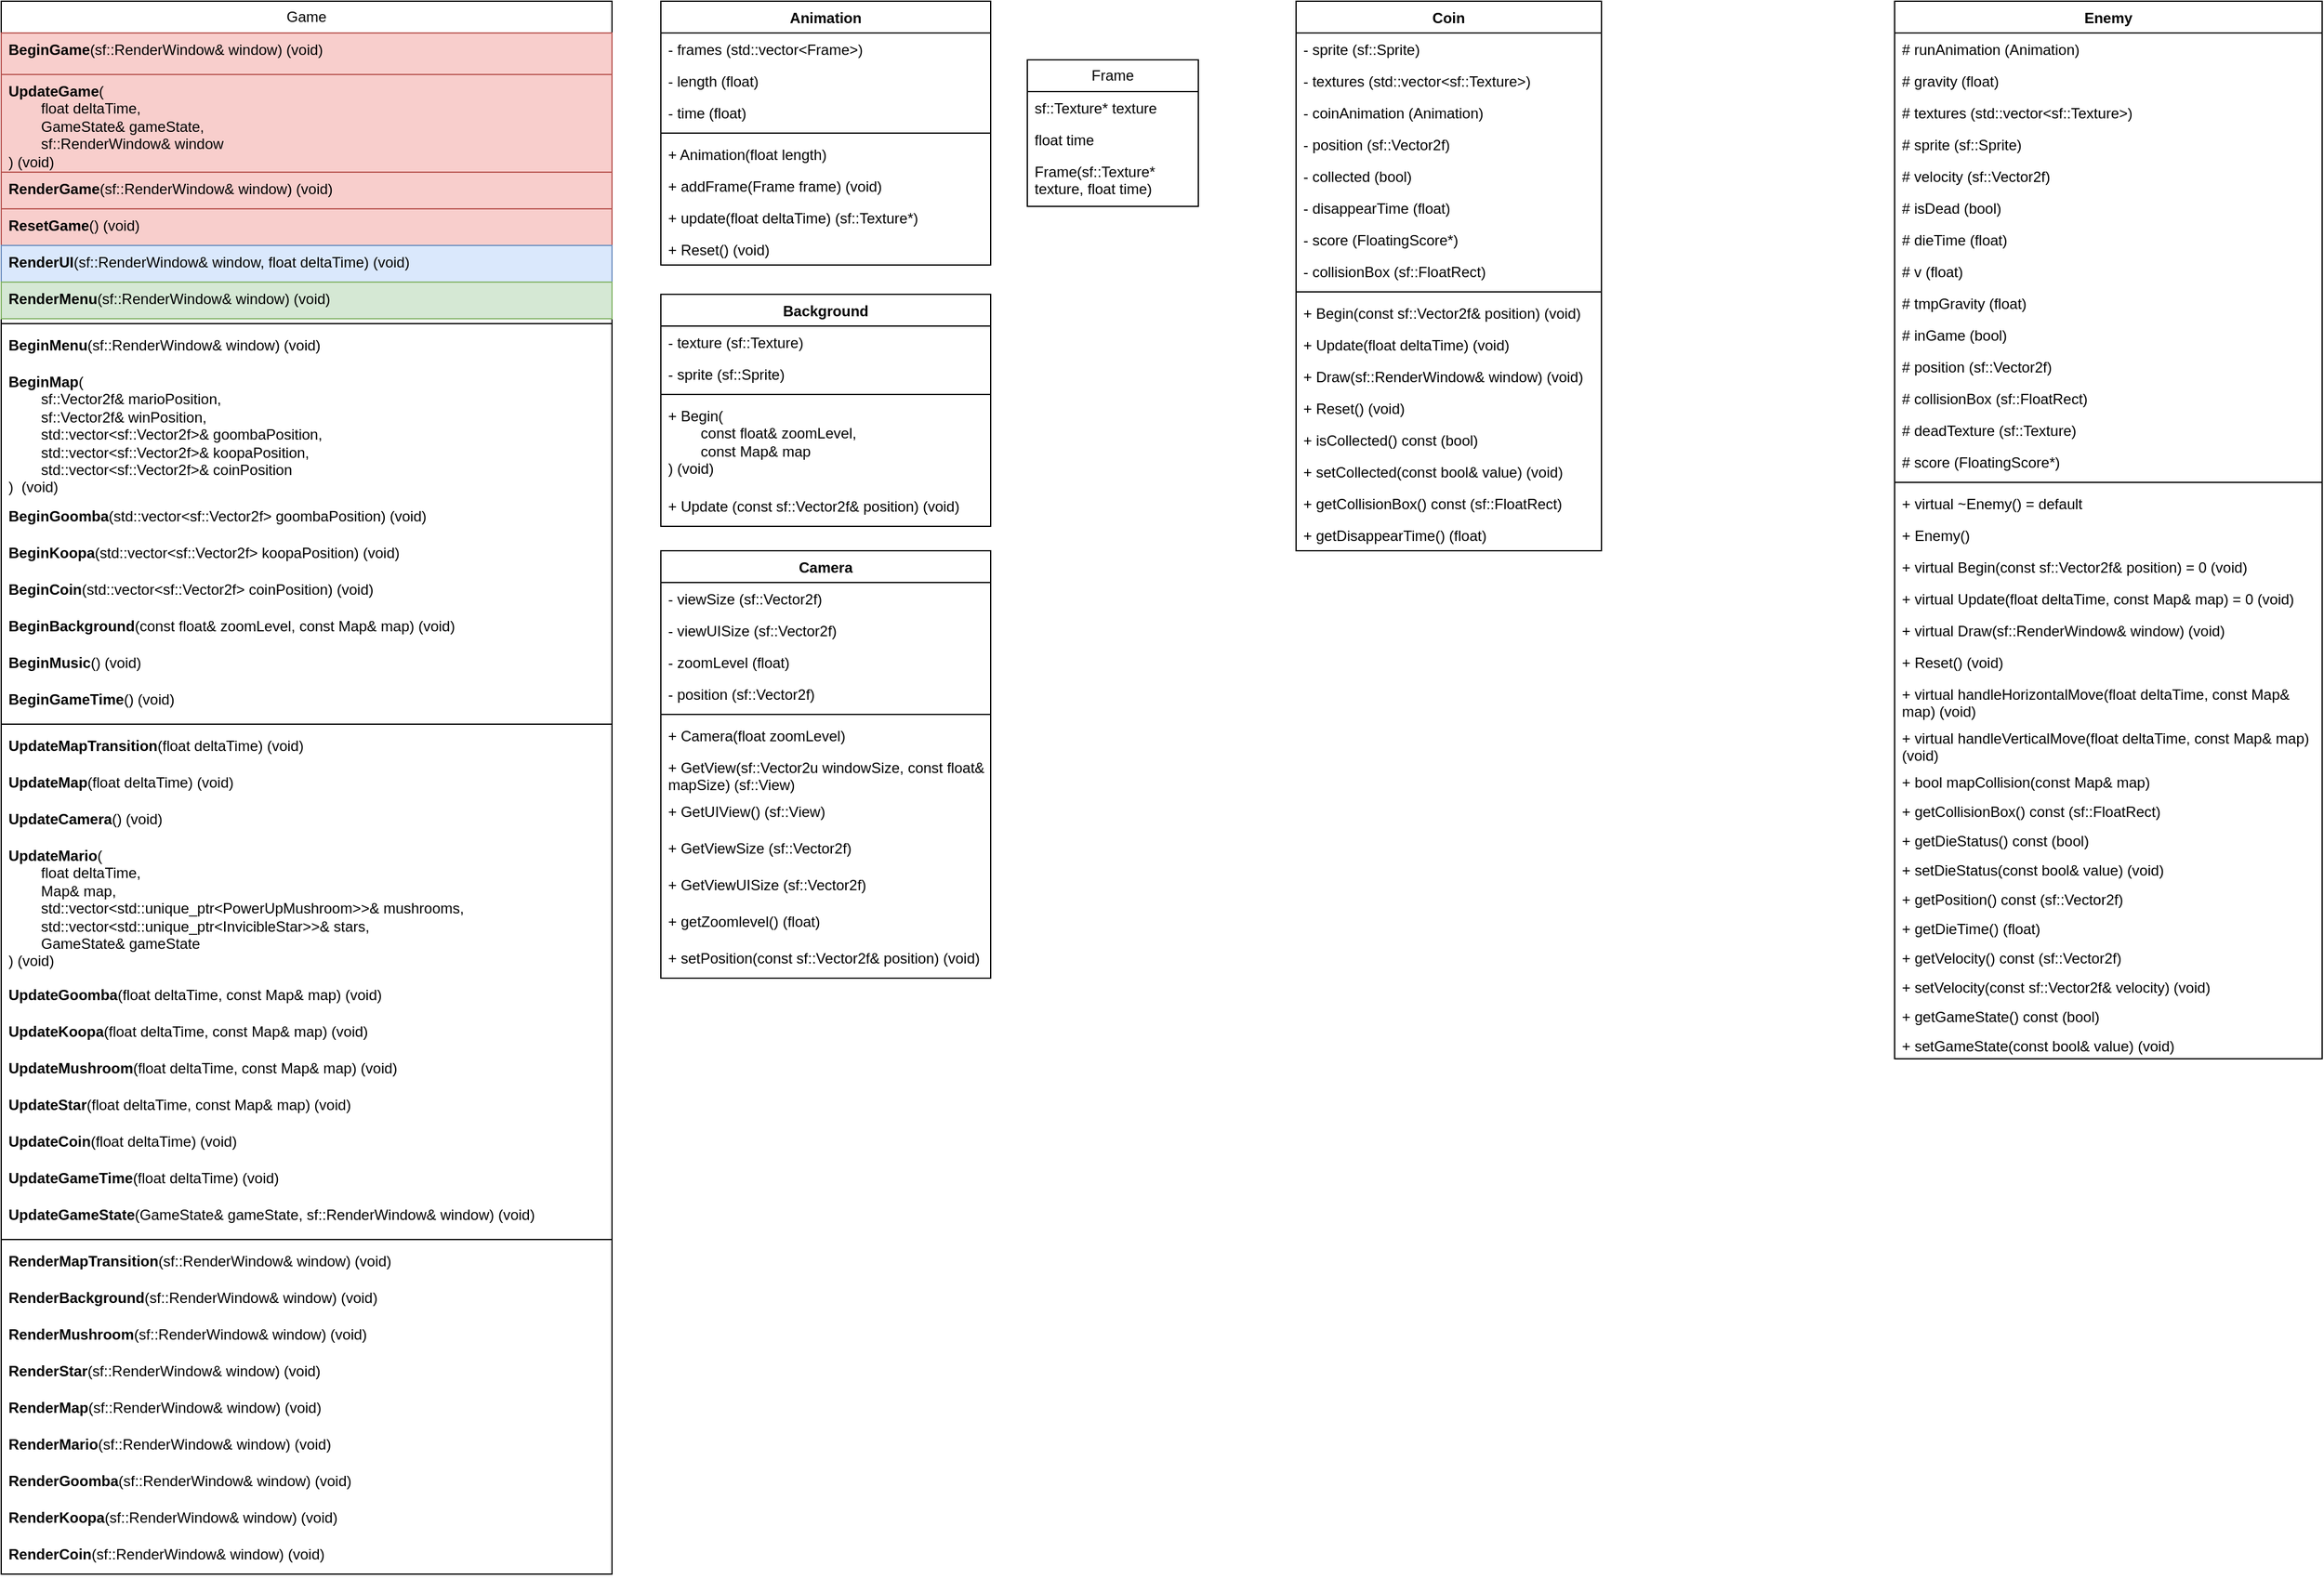 <mxfile version="24.9.0">
  <diagram name="Page-1" id="PQPXkUBVj6jZy4rvquV9">
    <mxGraphModel dx="1615" dy="803" grid="1" gridSize="10" guides="1" tooltips="1" connect="1" arrows="1" fold="1" page="1" pageScale="1" pageWidth="827" pageHeight="1169" math="0" shadow="0">
      <root>
        <mxCell id="0" />
        <mxCell id="1" parent="0" />
        <mxCell id="ywneILTHRXz3O28Ys9i8-1" value="Game" style="swimlane;fontStyle=0;childLayout=stackLayout;horizontal=1;startSize=26;fillColor=none;horizontalStack=0;resizeParent=1;resizeParentMax=0;resizeLast=0;collapsible=1;marginBottom=0;whiteSpace=wrap;html=1;" vertex="1" parent="1">
          <mxGeometry x="170" y="60" width="500" height="1288" as="geometry" />
        </mxCell>
        <mxCell id="ywneILTHRXz3O28Ys9i8-2" value="&lt;b&gt;BeginGame&lt;/b&gt;(sf::RenderWindow&amp;amp; window) (void)" style="text;strokeColor=#b85450;fillColor=#f8cecc;align=left;verticalAlign=top;spacingLeft=4;spacingRight=4;overflow=hidden;rotatable=0;points=[[0,0.5],[1,0.5]];portConstraint=eastwest;whiteSpace=wrap;html=1;" vertex="1" parent="ywneILTHRXz3O28Ys9i8-1">
          <mxGeometry y="26" width="500" height="34" as="geometry" />
        </mxCell>
        <mxCell id="ywneILTHRXz3O28Ys9i8-3" value="&lt;b&gt;UpdateGame&lt;/b&gt;(&lt;div&gt;&lt;span style=&quot;white-space: pre;&quot;&gt;&#x9;&lt;/span&gt;float deltaTime,&amp;nbsp;&lt;/div&gt;&lt;div&gt;&lt;span style=&quot;white-space: pre;&quot;&gt;&#x9;&lt;/span&gt;GameState&amp;amp; gameState,&amp;nbsp;&lt;/div&gt;&lt;div&gt;&lt;span style=&quot;white-space: pre;&quot;&gt;&#x9;&lt;/span&gt;sf::RenderWindow&amp;amp; window&lt;/div&gt;&lt;div&gt;) (void)&lt;/div&gt;" style="text;strokeColor=#b85450;fillColor=#f8cecc;align=left;verticalAlign=top;spacingLeft=4;spacingRight=4;overflow=hidden;rotatable=0;points=[[0,0.5],[1,0.5]];portConstraint=eastwest;whiteSpace=wrap;html=1;" vertex="1" parent="ywneILTHRXz3O28Ys9i8-1">
          <mxGeometry y="60" width="500" height="80" as="geometry" />
        </mxCell>
        <mxCell id="ywneILTHRXz3O28Ys9i8-4" value="&lt;b&gt;RenderGame&lt;/b&gt;(sf::RenderWindow&amp;amp; window) (void)" style="text;strokeColor=#b85450;fillColor=#f8cecc;align=left;verticalAlign=top;spacingLeft=4;spacingRight=4;overflow=hidden;rotatable=0;points=[[0,0.5],[1,0.5]];portConstraint=eastwest;whiteSpace=wrap;html=1;" vertex="1" parent="ywneILTHRXz3O28Ys9i8-1">
          <mxGeometry y="140" width="500" height="30" as="geometry" />
        </mxCell>
        <mxCell id="ywneILTHRXz3O28Ys9i8-7" value="&lt;b&gt;ResetGame&lt;/b&gt;() (void)" style="text;strokeColor=#b85450;fillColor=#f8cecc;align=left;verticalAlign=top;spacingLeft=4;spacingRight=4;overflow=hidden;rotatable=0;points=[[0,0.5],[1,0.5]];portConstraint=eastwest;whiteSpace=wrap;html=1;" vertex="1" parent="ywneILTHRXz3O28Ys9i8-1">
          <mxGeometry y="170" width="500" height="30" as="geometry" />
        </mxCell>
        <mxCell id="ywneILTHRXz3O28Ys9i8-5" value="&lt;b&gt;RenderUI&lt;/b&gt;(sf::RenderWindow&amp;amp; window, float deltaTime) (void)" style="text;strokeColor=#6c8ebf;fillColor=#dae8fc;align=left;verticalAlign=top;spacingLeft=4;spacingRight=4;overflow=hidden;rotatable=0;points=[[0,0.5],[1,0.5]];portConstraint=eastwest;whiteSpace=wrap;html=1;" vertex="1" parent="ywneILTHRXz3O28Ys9i8-1">
          <mxGeometry y="200" width="500" height="30" as="geometry" />
        </mxCell>
        <mxCell id="ywneILTHRXz3O28Ys9i8-6" value="&lt;b&gt;RenderMenu&lt;/b&gt;(sf::RenderWindow&amp;amp; window) (void)" style="text;strokeColor=#82b366;fillColor=#d5e8d4;align=left;verticalAlign=top;spacingLeft=4;spacingRight=4;overflow=hidden;rotatable=0;points=[[0,0.5],[1,0.5]];portConstraint=eastwest;whiteSpace=wrap;html=1;" vertex="1" parent="ywneILTHRXz3O28Ys9i8-1">
          <mxGeometry y="230" width="500" height="30" as="geometry" />
        </mxCell>
        <mxCell id="ywneILTHRXz3O28Ys9i8-18" value="" style="line;strokeWidth=1;fillColor=none;align=left;verticalAlign=middle;spacingTop=-1;spacingLeft=3;spacingRight=3;rotatable=0;labelPosition=right;points=[];portConstraint=eastwest;strokeColor=inherit;" vertex="1" parent="ywneILTHRXz3O28Ys9i8-1">
          <mxGeometry y="260" width="500" height="8" as="geometry" />
        </mxCell>
        <mxCell id="ywneILTHRXz3O28Ys9i8-10" value="&lt;b&gt;BeginMenu&lt;/b&gt;(sf::RenderWindow&amp;amp; window) (void)" style="text;strokeColor=none;fillColor=none;align=left;verticalAlign=top;spacingLeft=4;spacingRight=4;overflow=hidden;rotatable=0;points=[[0,0.5],[1,0.5]];portConstraint=eastwest;whiteSpace=wrap;html=1;" vertex="1" parent="ywneILTHRXz3O28Ys9i8-1">
          <mxGeometry y="268" width="500" height="30" as="geometry" />
        </mxCell>
        <mxCell id="ywneILTHRXz3O28Ys9i8-11" value="&lt;b&gt;BeginMap&lt;/b&gt;(&lt;div&gt;&lt;span style=&quot;white-space: pre;&quot;&gt;&#x9;&lt;/span&gt;sf::Vector2f&amp;amp; marioPosition,&lt;/div&gt;&lt;div&gt;&lt;span style=&quot;white-space: pre;&quot;&gt;&#x9;&lt;/span&gt;sf::Vector2f&amp;amp; winPosition,&lt;/div&gt;&lt;div&gt;&lt;span style=&quot;white-space: pre;&quot;&gt;&#x9;&lt;/span&gt;std::vector&amp;lt;sf::Vector2f&amp;gt;&amp;amp; goombaPosition,&lt;/div&gt;&lt;div&gt;&lt;span style=&quot;white-space: pre;&quot;&gt;&#x9;&lt;/span&gt;std::vector&amp;lt;sf::Vector2f&amp;gt;&amp;amp; koopaPosition,&amp;nbsp;&lt;/div&gt;&lt;div&gt;&lt;span style=&quot;white-space: pre;&quot;&gt;&#x9;&lt;/span&gt;std::vector&amp;lt;sf::Vector2f&amp;gt;&amp;amp; coinPosition&lt;br&gt;&lt;div&gt;)&amp;nbsp; (void)&lt;/div&gt;&lt;/div&gt;" style="text;strokeColor=none;fillColor=none;align=left;verticalAlign=top;spacingLeft=4;spacingRight=4;overflow=hidden;rotatable=0;points=[[0,0.5],[1,0.5]];portConstraint=eastwest;whiteSpace=wrap;html=1;" vertex="1" parent="ywneILTHRXz3O28Ys9i8-1">
          <mxGeometry y="298" width="500" height="110" as="geometry" />
        </mxCell>
        <mxCell id="ywneILTHRXz3O28Ys9i8-12" value="&lt;b&gt;BeginGoomba&lt;/b&gt;(std::vector&amp;lt;sf::Vector2f&amp;gt; goombaPosition) (void)" style="text;strokeColor=none;fillColor=none;align=left;verticalAlign=top;spacingLeft=4;spacingRight=4;overflow=hidden;rotatable=0;points=[[0,0.5],[1,0.5]];portConstraint=eastwest;whiteSpace=wrap;html=1;" vertex="1" parent="ywneILTHRXz3O28Ys9i8-1">
          <mxGeometry y="408" width="500" height="30" as="geometry" />
        </mxCell>
        <mxCell id="ywneILTHRXz3O28Ys9i8-13" value="&lt;b&gt;BeginKoopa&lt;/b&gt;(std::vector&amp;lt;sf::Vector2f&amp;gt; koopaPosition) (void)" style="text;strokeColor=none;fillColor=none;align=left;verticalAlign=top;spacingLeft=4;spacingRight=4;overflow=hidden;rotatable=0;points=[[0,0.5],[1,0.5]];portConstraint=eastwest;whiteSpace=wrap;html=1;" vertex="1" parent="ywneILTHRXz3O28Ys9i8-1">
          <mxGeometry y="438" width="500" height="30" as="geometry" />
        </mxCell>
        <mxCell id="ywneILTHRXz3O28Ys9i8-14" value="&lt;b&gt;BeginCoin&lt;/b&gt;(std::vector&amp;lt;sf::Vector2f&amp;gt; coinPosition) (void)" style="text;strokeColor=none;fillColor=none;align=left;verticalAlign=top;spacingLeft=4;spacingRight=4;overflow=hidden;rotatable=0;points=[[0,0.5],[1,0.5]];portConstraint=eastwest;whiteSpace=wrap;html=1;" vertex="1" parent="ywneILTHRXz3O28Ys9i8-1">
          <mxGeometry y="468" width="500" height="30" as="geometry" />
        </mxCell>
        <mxCell id="ywneILTHRXz3O28Ys9i8-15" value="&lt;b&gt;BeginBackground&lt;/b&gt;(const float&amp;amp; zoomLevel, const Map&amp;amp; map) (void)" style="text;strokeColor=none;fillColor=none;align=left;verticalAlign=top;spacingLeft=4;spacingRight=4;overflow=hidden;rotatable=0;points=[[0,0.5],[1,0.5]];portConstraint=eastwest;whiteSpace=wrap;html=1;" vertex="1" parent="ywneILTHRXz3O28Ys9i8-1">
          <mxGeometry y="498" width="500" height="30" as="geometry" />
        </mxCell>
        <mxCell id="ywneILTHRXz3O28Ys9i8-16" value="&lt;b&gt;BeginMusic&lt;/b&gt;() (void)" style="text;strokeColor=none;fillColor=none;align=left;verticalAlign=top;spacingLeft=4;spacingRight=4;overflow=hidden;rotatable=0;points=[[0,0.5],[1,0.5]];portConstraint=eastwest;whiteSpace=wrap;html=1;" vertex="1" parent="ywneILTHRXz3O28Ys9i8-1">
          <mxGeometry y="528" width="500" height="30" as="geometry" />
        </mxCell>
        <mxCell id="ywneILTHRXz3O28Ys9i8-17" value="&lt;b&gt;BeginGameTime&lt;/b&gt;() (void)" style="text;strokeColor=none;fillColor=none;align=left;verticalAlign=top;spacingLeft=4;spacingRight=4;overflow=hidden;rotatable=0;points=[[0,0.5],[1,0.5]];portConstraint=eastwest;whiteSpace=wrap;html=1;" vertex="1" parent="ywneILTHRXz3O28Ys9i8-1">
          <mxGeometry y="558" width="500" height="30" as="geometry" />
        </mxCell>
        <mxCell id="ywneILTHRXz3O28Ys9i8-20" value="" style="line;strokeWidth=1;fillColor=none;align=left;verticalAlign=middle;spacingTop=-1;spacingLeft=3;spacingRight=3;rotatable=0;labelPosition=right;points=[];portConstraint=eastwest;strokeColor=inherit;" vertex="1" parent="ywneILTHRXz3O28Ys9i8-1">
          <mxGeometry y="588" width="500" height="8" as="geometry" />
        </mxCell>
        <mxCell id="ywneILTHRXz3O28Ys9i8-19" value="&lt;b&gt;UpdateMapTransition&lt;/b&gt;(float deltaTime) (void)" style="text;strokeColor=none;fillColor=none;align=left;verticalAlign=top;spacingLeft=4;spacingRight=4;overflow=hidden;rotatable=0;points=[[0,0.5],[1,0.5]];portConstraint=eastwest;whiteSpace=wrap;html=1;" vertex="1" parent="ywneILTHRXz3O28Ys9i8-1">
          <mxGeometry y="596" width="500" height="30" as="geometry" />
        </mxCell>
        <mxCell id="ywneILTHRXz3O28Ys9i8-21" value="&lt;b&gt;UpdateMap&lt;/b&gt;(float deltaTime) (void)" style="text;strokeColor=none;fillColor=none;align=left;verticalAlign=top;spacingLeft=4;spacingRight=4;overflow=hidden;rotatable=0;points=[[0,0.5],[1,0.5]];portConstraint=eastwest;whiteSpace=wrap;html=1;" vertex="1" parent="ywneILTHRXz3O28Ys9i8-1">
          <mxGeometry y="626" width="500" height="30" as="geometry" />
        </mxCell>
        <mxCell id="ywneILTHRXz3O28Ys9i8-22" value="&lt;b&gt;UpdateCamera&lt;/b&gt;() (void)" style="text;strokeColor=none;fillColor=none;align=left;verticalAlign=top;spacingLeft=4;spacingRight=4;overflow=hidden;rotatable=0;points=[[0,0.5],[1,0.5]];portConstraint=eastwest;whiteSpace=wrap;html=1;" vertex="1" parent="ywneILTHRXz3O28Ys9i8-1">
          <mxGeometry y="656" width="500" height="30" as="geometry" />
        </mxCell>
        <mxCell id="ywneILTHRXz3O28Ys9i8-23" value="&lt;b&gt;UpdateMario&lt;/b&gt;(&lt;div&gt;&lt;span style=&quot;white-space: pre;&quot;&gt;&#x9;&lt;/span&gt;float deltaTime,&lt;br&gt;&lt;/div&gt;&lt;div&gt;&lt;span style=&quot;white-space: pre;&quot;&gt;&#x9;&lt;/span&gt;Map&amp;amp; map,&lt;/div&gt;&lt;div&gt;&lt;span style=&quot;white-space: pre;&quot;&gt;&#x9;&lt;/span&gt;std::vector&amp;lt;std::unique_ptr&amp;lt;PowerUpMushroom&amp;gt;&amp;gt;&amp;amp; mushrooms,&lt;br&gt;&lt;/div&gt;&lt;div&gt;&lt;span style=&quot;white-space: pre;&quot;&gt;&#x9;&lt;/span&gt;std::vector&amp;lt;std::unique_ptr&amp;lt;InvicibleStar&amp;gt;&amp;gt;&amp;amp; stars,&lt;/div&gt;&lt;div&gt;&lt;span style=&quot;white-space: pre;&quot;&gt;&#x9;&lt;/span&gt;GameState&amp;amp; gameState&lt;br&gt;&lt;/div&gt;&lt;div&gt;) (void)&lt;/div&gt;" style="text;strokeColor=none;fillColor=none;align=left;verticalAlign=top;spacingLeft=4;spacingRight=4;overflow=hidden;rotatable=0;points=[[0,0.5],[1,0.5]];portConstraint=eastwest;whiteSpace=wrap;html=1;" vertex="1" parent="ywneILTHRXz3O28Ys9i8-1">
          <mxGeometry y="686" width="500" height="114" as="geometry" />
        </mxCell>
        <mxCell id="ywneILTHRXz3O28Ys9i8-24" value="&lt;b&gt;UpdateGoomba&lt;/b&gt;(float deltaTime, const Map&amp;amp; map) (void)" style="text;strokeColor=none;fillColor=none;align=left;verticalAlign=top;spacingLeft=4;spacingRight=4;overflow=hidden;rotatable=0;points=[[0,0.5],[1,0.5]];portConstraint=eastwest;whiteSpace=wrap;html=1;" vertex="1" parent="ywneILTHRXz3O28Ys9i8-1">
          <mxGeometry y="800" width="500" height="30" as="geometry" />
        </mxCell>
        <mxCell id="ywneILTHRXz3O28Ys9i8-25" value="&lt;b&gt;UpdateKoopa&lt;/b&gt;(float deltaTime, const Map&amp;amp; map) (void)" style="text;strokeColor=none;fillColor=none;align=left;verticalAlign=top;spacingLeft=4;spacingRight=4;overflow=hidden;rotatable=0;points=[[0,0.5],[1,0.5]];portConstraint=eastwest;whiteSpace=wrap;html=1;" vertex="1" parent="ywneILTHRXz3O28Ys9i8-1">
          <mxGeometry y="830" width="500" height="30" as="geometry" />
        </mxCell>
        <mxCell id="ywneILTHRXz3O28Ys9i8-26" value="&lt;b&gt;UpdateMushroom&lt;/b&gt;(float deltaTime, const Map&amp;amp; map) (void)" style="text;strokeColor=none;fillColor=none;align=left;verticalAlign=top;spacingLeft=4;spacingRight=4;overflow=hidden;rotatable=0;points=[[0,0.5],[1,0.5]];portConstraint=eastwest;whiteSpace=wrap;html=1;" vertex="1" parent="ywneILTHRXz3O28Ys9i8-1">
          <mxGeometry y="860" width="500" height="30" as="geometry" />
        </mxCell>
        <mxCell id="ywneILTHRXz3O28Ys9i8-27" value="&lt;b&gt;UpdateStar&lt;/b&gt;(float deltaTime, const Map&amp;amp; map) (void)" style="text;strokeColor=none;fillColor=none;align=left;verticalAlign=top;spacingLeft=4;spacingRight=4;overflow=hidden;rotatable=0;points=[[0,0.5],[1,0.5]];portConstraint=eastwest;whiteSpace=wrap;html=1;" vertex="1" parent="ywneILTHRXz3O28Ys9i8-1">
          <mxGeometry y="890" width="500" height="30" as="geometry" />
        </mxCell>
        <mxCell id="ywneILTHRXz3O28Ys9i8-28" value="&lt;b&gt;UpdateCoin&lt;/b&gt;(float deltaTime) (void)" style="text;strokeColor=none;fillColor=none;align=left;verticalAlign=top;spacingLeft=4;spacingRight=4;overflow=hidden;rotatable=0;points=[[0,0.5],[1,0.5]];portConstraint=eastwest;whiteSpace=wrap;html=1;" vertex="1" parent="ywneILTHRXz3O28Ys9i8-1">
          <mxGeometry y="920" width="500" height="30" as="geometry" />
        </mxCell>
        <mxCell id="ywneILTHRXz3O28Ys9i8-29" value="&lt;b&gt;UpdateGameTime&lt;/b&gt;(float deltaTime) (void)" style="text;strokeColor=none;fillColor=none;align=left;verticalAlign=top;spacingLeft=4;spacingRight=4;overflow=hidden;rotatable=0;points=[[0,0.5],[1,0.5]];portConstraint=eastwest;whiteSpace=wrap;html=1;" vertex="1" parent="ywneILTHRXz3O28Ys9i8-1">
          <mxGeometry y="950" width="500" height="30" as="geometry" />
        </mxCell>
        <mxCell id="ywneILTHRXz3O28Ys9i8-30" value="&lt;b&gt;UpdateGameState&lt;/b&gt;(GameState&amp;amp; gameState, sf::RenderWindow&amp;amp; window) (void)" style="text;strokeColor=none;fillColor=none;align=left;verticalAlign=top;spacingLeft=4;spacingRight=4;overflow=hidden;rotatable=0;points=[[0,0.5],[1,0.5]];portConstraint=eastwest;whiteSpace=wrap;html=1;" vertex="1" parent="ywneILTHRXz3O28Ys9i8-1">
          <mxGeometry y="980" width="500" height="30" as="geometry" />
        </mxCell>
        <mxCell id="ywneILTHRXz3O28Ys9i8-32" value="" style="line;strokeWidth=1;fillColor=none;align=left;verticalAlign=middle;spacingTop=-1;spacingLeft=3;spacingRight=3;rotatable=0;labelPosition=right;points=[];portConstraint=eastwest;strokeColor=inherit;" vertex="1" parent="ywneILTHRXz3O28Ys9i8-1">
          <mxGeometry y="1010" width="500" height="8" as="geometry" />
        </mxCell>
        <mxCell id="ywneILTHRXz3O28Ys9i8-31" value="&lt;b&gt;RenderMapTransition&lt;/b&gt;(sf::RenderWindow&amp;amp; window) (void)" style="text;strokeColor=none;fillColor=none;align=left;verticalAlign=top;spacingLeft=4;spacingRight=4;overflow=hidden;rotatable=0;points=[[0,0.5],[1,0.5]];portConstraint=eastwest;whiteSpace=wrap;html=1;" vertex="1" parent="ywneILTHRXz3O28Ys9i8-1">
          <mxGeometry y="1018" width="500" height="30" as="geometry" />
        </mxCell>
        <mxCell id="ywneILTHRXz3O28Ys9i8-33" value="&lt;b&gt;RenderBackground&lt;/b&gt;(sf::RenderWindow&amp;amp; window) (void)" style="text;strokeColor=none;fillColor=none;align=left;verticalAlign=top;spacingLeft=4;spacingRight=4;overflow=hidden;rotatable=0;points=[[0,0.5],[1,0.5]];portConstraint=eastwest;whiteSpace=wrap;html=1;" vertex="1" parent="ywneILTHRXz3O28Ys9i8-1">
          <mxGeometry y="1048" width="500" height="30" as="geometry" />
        </mxCell>
        <mxCell id="ywneILTHRXz3O28Ys9i8-34" value="&lt;b&gt;RenderMushroom&lt;/b&gt;(sf::RenderWindow&amp;amp; window) (void)" style="text;strokeColor=none;fillColor=none;align=left;verticalAlign=top;spacingLeft=4;spacingRight=4;overflow=hidden;rotatable=0;points=[[0,0.5],[1,0.5]];portConstraint=eastwest;whiteSpace=wrap;html=1;" vertex="1" parent="ywneILTHRXz3O28Ys9i8-1">
          <mxGeometry y="1078" width="500" height="30" as="geometry" />
        </mxCell>
        <mxCell id="ywneILTHRXz3O28Ys9i8-35" value="&lt;b&gt;RenderStar&lt;/b&gt;(sf::RenderWindow&amp;amp; window) (void)" style="text;strokeColor=none;fillColor=none;align=left;verticalAlign=top;spacingLeft=4;spacingRight=4;overflow=hidden;rotatable=0;points=[[0,0.5],[1,0.5]];portConstraint=eastwest;whiteSpace=wrap;html=1;" vertex="1" parent="ywneILTHRXz3O28Ys9i8-1">
          <mxGeometry y="1108" width="500" height="30" as="geometry" />
        </mxCell>
        <mxCell id="ywneILTHRXz3O28Ys9i8-36" value="&lt;b&gt;RenderMap&lt;/b&gt;(sf::RenderWindow&amp;amp; window) (void)" style="text;strokeColor=none;fillColor=none;align=left;verticalAlign=top;spacingLeft=4;spacingRight=4;overflow=hidden;rotatable=0;points=[[0,0.5],[1,0.5]];portConstraint=eastwest;whiteSpace=wrap;html=1;" vertex="1" parent="ywneILTHRXz3O28Ys9i8-1">
          <mxGeometry y="1138" width="500" height="30" as="geometry" />
        </mxCell>
        <mxCell id="ywneILTHRXz3O28Ys9i8-37" value="&lt;b&gt;RenderMario&lt;/b&gt;(sf::RenderWindow&amp;amp; window) (void)" style="text;strokeColor=none;fillColor=none;align=left;verticalAlign=top;spacingLeft=4;spacingRight=4;overflow=hidden;rotatable=0;points=[[0,0.5],[1,0.5]];portConstraint=eastwest;whiteSpace=wrap;html=1;" vertex="1" parent="ywneILTHRXz3O28Ys9i8-1">
          <mxGeometry y="1168" width="500" height="30" as="geometry" />
        </mxCell>
        <mxCell id="ywneILTHRXz3O28Ys9i8-38" value="&lt;b&gt;RenderGoomba&lt;/b&gt;(sf::RenderWindow&amp;amp; window) (void)" style="text;strokeColor=none;fillColor=none;align=left;verticalAlign=top;spacingLeft=4;spacingRight=4;overflow=hidden;rotatable=0;points=[[0,0.5],[1,0.5]];portConstraint=eastwest;whiteSpace=wrap;html=1;" vertex="1" parent="ywneILTHRXz3O28Ys9i8-1">
          <mxGeometry y="1198" width="500" height="30" as="geometry" />
        </mxCell>
        <mxCell id="ywneILTHRXz3O28Ys9i8-39" value="&lt;b&gt;RenderKoopa&lt;/b&gt;(sf::RenderWindow&amp;amp; window) (void)" style="text;strokeColor=none;fillColor=none;align=left;verticalAlign=top;spacingLeft=4;spacingRight=4;overflow=hidden;rotatable=0;points=[[0,0.5],[1,0.5]];portConstraint=eastwest;whiteSpace=wrap;html=1;" vertex="1" parent="ywneILTHRXz3O28Ys9i8-1">
          <mxGeometry y="1228" width="500" height="30" as="geometry" />
        </mxCell>
        <mxCell id="ywneILTHRXz3O28Ys9i8-40" value="&lt;b&gt;RenderCoin&lt;/b&gt;(sf::RenderWindow&amp;amp; window) (void)" style="text;strokeColor=none;fillColor=none;align=left;verticalAlign=top;spacingLeft=4;spacingRight=4;overflow=hidden;rotatable=0;points=[[0,0.5],[1,0.5]];portConstraint=eastwest;whiteSpace=wrap;html=1;" vertex="1" parent="ywneILTHRXz3O28Ys9i8-1">
          <mxGeometry y="1258" width="500" height="30" as="geometry" />
        </mxCell>
        <mxCell id="ywneILTHRXz3O28Ys9i8-41" value="Animation" style="swimlane;fontStyle=1;align=center;verticalAlign=top;childLayout=stackLayout;horizontal=1;startSize=26;horizontalStack=0;resizeParent=1;resizeParentMax=0;resizeLast=0;collapsible=1;marginBottom=0;whiteSpace=wrap;html=1;" vertex="1" parent="1">
          <mxGeometry x="710" y="60" width="270" height="216" as="geometry" />
        </mxCell>
        <mxCell id="ywneILTHRXz3O28Ys9i8-42" value="- frames (std::vector&amp;lt;Frame&amp;gt;)" style="text;strokeColor=none;fillColor=none;align=left;verticalAlign=top;spacingLeft=4;spacingRight=4;overflow=hidden;rotatable=0;points=[[0,0.5],[1,0.5]];portConstraint=eastwest;whiteSpace=wrap;html=1;" vertex="1" parent="ywneILTHRXz3O28Ys9i8-41">
          <mxGeometry y="26" width="270" height="26" as="geometry" />
        </mxCell>
        <mxCell id="ywneILTHRXz3O28Ys9i8-59" value="- length (float)" style="text;strokeColor=none;fillColor=none;align=left;verticalAlign=top;spacingLeft=4;spacingRight=4;overflow=hidden;rotatable=0;points=[[0,0.5],[1,0.5]];portConstraint=eastwest;whiteSpace=wrap;html=1;" vertex="1" parent="ywneILTHRXz3O28Ys9i8-41">
          <mxGeometry y="52" width="270" height="26" as="geometry" />
        </mxCell>
        <mxCell id="ywneILTHRXz3O28Ys9i8-60" value="- time (float)" style="text;strokeColor=none;fillColor=none;align=left;verticalAlign=top;spacingLeft=4;spacingRight=4;overflow=hidden;rotatable=0;points=[[0,0.5],[1,0.5]];portConstraint=eastwest;whiteSpace=wrap;html=1;" vertex="1" parent="ywneILTHRXz3O28Ys9i8-41">
          <mxGeometry y="78" width="270" height="26" as="geometry" />
        </mxCell>
        <mxCell id="ywneILTHRXz3O28Ys9i8-43" value="" style="line;strokeWidth=1;fillColor=none;align=left;verticalAlign=middle;spacingTop=-1;spacingLeft=3;spacingRight=3;rotatable=0;labelPosition=right;points=[];portConstraint=eastwest;strokeColor=inherit;" vertex="1" parent="ywneILTHRXz3O28Ys9i8-41">
          <mxGeometry y="104" width="270" height="8" as="geometry" />
        </mxCell>
        <mxCell id="ywneILTHRXz3O28Ys9i8-44" value="+ Animation(float length)" style="text;strokeColor=none;fillColor=none;align=left;verticalAlign=top;spacingLeft=4;spacingRight=4;overflow=hidden;rotatable=0;points=[[0,0.5],[1,0.5]];portConstraint=eastwest;whiteSpace=wrap;html=1;" vertex="1" parent="ywneILTHRXz3O28Ys9i8-41">
          <mxGeometry y="112" width="270" height="26" as="geometry" />
        </mxCell>
        <mxCell id="ywneILTHRXz3O28Ys9i8-61" value="+ addFrame(Frame frame) (void)" style="text;strokeColor=none;fillColor=none;align=left;verticalAlign=top;spacingLeft=4;spacingRight=4;overflow=hidden;rotatable=0;points=[[0,0.5],[1,0.5]];portConstraint=eastwest;whiteSpace=wrap;html=1;" vertex="1" parent="ywneILTHRXz3O28Ys9i8-41">
          <mxGeometry y="138" width="270" height="26" as="geometry" />
        </mxCell>
        <mxCell id="ywneILTHRXz3O28Ys9i8-62" value="+ update(float deltaTime) (sf::Texture*)" style="text;strokeColor=none;fillColor=none;align=left;verticalAlign=top;spacingLeft=4;spacingRight=4;overflow=hidden;rotatable=0;points=[[0,0.5],[1,0.5]];portConstraint=eastwest;whiteSpace=wrap;html=1;" vertex="1" parent="ywneILTHRXz3O28Ys9i8-41">
          <mxGeometry y="164" width="270" height="26" as="geometry" />
        </mxCell>
        <mxCell id="ywneILTHRXz3O28Ys9i8-63" value="+ Reset() (void)" style="text;strokeColor=none;fillColor=none;align=left;verticalAlign=top;spacingLeft=4;spacingRight=4;overflow=hidden;rotatable=0;points=[[0,0.5],[1,0.5]];portConstraint=eastwest;whiteSpace=wrap;html=1;" vertex="1" parent="ywneILTHRXz3O28Ys9i8-41">
          <mxGeometry y="190" width="270" height="26" as="geometry" />
        </mxCell>
        <mxCell id="ywneILTHRXz3O28Ys9i8-53" value="Frame" style="swimlane;fontStyle=0;childLayout=stackLayout;horizontal=1;startSize=26;fillColor=none;horizontalStack=0;resizeParent=1;resizeParentMax=0;resizeLast=0;collapsible=1;marginBottom=0;whiteSpace=wrap;html=1;" vertex="1" parent="1">
          <mxGeometry x="1010" y="108" width="140" height="120" as="geometry" />
        </mxCell>
        <mxCell id="ywneILTHRXz3O28Ys9i8-54" value="sf::Texture* texture" style="text;strokeColor=none;fillColor=none;align=left;verticalAlign=top;spacingLeft=4;spacingRight=4;overflow=hidden;rotatable=0;points=[[0,0.5],[1,0.5]];portConstraint=eastwest;whiteSpace=wrap;html=1;" vertex="1" parent="ywneILTHRXz3O28Ys9i8-53">
          <mxGeometry y="26" width="140" height="26" as="geometry" />
        </mxCell>
        <mxCell id="ywneILTHRXz3O28Ys9i8-57" value="float time" style="text;strokeColor=none;fillColor=none;align=left;verticalAlign=top;spacingLeft=4;spacingRight=4;overflow=hidden;rotatable=0;points=[[0,0.5],[1,0.5]];portConstraint=eastwest;whiteSpace=wrap;html=1;" vertex="1" parent="ywneILTHRXz3O28Ys9i8-53">
          <mxGeometry y="52" width="140" height="26" as="geometry" />
        </mxCell>
        <mxCell id="ywneILTHRXz3O28Ys9i8-58" value="Frame(sf::Texture* texture, float time)" style="text;strokeColor=none;fillColor=none;align=left;verticalAlign=top;spacingLeft=4;spacingRight=4;overflow=hidden;rotatable=0;points=[[0,0.5],[1,0.5]];portConstraint=eastwest;whiteSpace=wrap;html=1;" vertex="1" parent="ywneILTHRXz3O28Ys9i8-53">
          <mxGeometry y="78" width="140" height="42" as="geometry" />
        </mxCell>
        <mxCell id="ywneILTHRXz3O28Ys9i8-64" value="Background" style="swimlane;fontStyle=1;align=center;verticalAlign=top;childLayout=stackLayout;horizontal=1;startSize=26;horizontalStack=0;resizeParent=1;resizeParentMax=0;resizeLast=0;collapsible=1;marginBottom=0;whiteSpace=wrap;html=1;" vertex="1" parent="1">
          <mxGeometry x="710" y="300" width="270" height="190" as="geometry" />
        </mxCell>
        <mxCell id="ywneILTHRXz3O28Ys9i8-65" value="- texture (sf::Texture)" style="text;strokeColor=none;fillColor=none;align=left;verticalAlign=top;spacingLeft=4;spacingRight=4;overflow=hidden;rotatable=0;points=[[0,0.5],[1,0.5]];portConstraint=eastwest;whiteSpace=wrap;html=1;" vertex="1" parent="ywneILTHRXz3O28Ys9i8-64">
          <mxGeometry y="26" width="270" height="26" as="geometry" />
        </mxCell>
        <mxCell id="ywneILTHRXz3O28Ys9i8-68" value="- sprite (sf::Sprite)" style="text;strokeColor=none;fillColor=none;align=left;verticalAlign=top;spacingLeft=4;spacingRight=4;overflow=hidden;rotatable=0;points=[[0,0.5],[1,0.5]];portConstraint=eastwest;whiteSpace=wrap;html=1;" vertex="1" parent="ywneILTHRXz3O28Ys9i8-64">
          <mxGeometry y="52" width="270" height="26" as="geometry" />
        </mxCell>
        <mxCell id="ywneILTHRXz3O28Ys9i8-66" value="" style="line;strokeWidth=1;fillColor=none;align=left;verticalAlign=middle;spacingTop=-1;spacingLeft=3;spacingRight=3;rotatable=0;labelPosition=right;points=[];portConstraint=eastwest;strokeColor=inherit;" vertex="1" parent="ywneILTHRXz3O28Ys9i8-64">
          <mxGeometry y="78" width="270" height="8" as="geometry" />
        </mxCell>
        <mxCell id="ywneILTHRXz3O28Ys9i8-67" value="+ Begin(&lt;div&gt;&lt;span style=&quot;white-space: pre;&quot;&gt;&#x9;&lt;/span&gt;const float&amp;amp; zoomLevel,&lt;/div&gt;&lt;div&gt;&lt;span style=&quot;white-space: pre;&quot;&gt;&#x9;&lt;/span&gt;const Map&amp;amp; map&lt;br&gt;&lt;/div&gt;&lt;div&gt;) (void)&lt;/div&gt;" style="text;strokeColor=none;fillColor=none;align=left;verticalAlign=top;spacingLeft=4;spacingRight=4;overflow=hidden;rotatable=0;points=[[0,0.5],[1,0.5]];portConstraint=eastwest;whiteSpace=wrap;html=1;" vertex="1" parent="ywneILTHRXz3O28Ys9i8-64">
          <mxGeometry y="86" width="270" height="74" as="geometry" />
        </mxCell>
        <mxCell id="ywneILTHRXz3O28Ys9i8-69" value="+ Update (const sf::Vector2f&amp;amp; position) (void)" style="text;strokeColor=none;fillColor=none;align=left;verticalAlign=top;spacingLeft=4;spacingRight=4;overflow=hidden;rotatable=0;points=[[0,0.5],[1,0.5]];portConstraint=eastwest;whiteSpace=wrap;html=1;" vertex="1" parent="ywneILTHRXz3O28Ys9i8-64">
          <mxGeometry y="160" width="270" height="30" as="geometry" />
        </mxCell>
        <mxCell id="ywneILTHRXz3O28Ys9i8-71" value="Camera" style="swimlane;fontStyle=1;align=center;verticalAlign=top;childLayout=stackLayout;horizontal=1;startSize=26;horizontalStack=0;resizeParent=1;resizeParentMax=0;resizeLast=0;collapsible=1;marginBottom=0;whiteSpace=wrap;html=1;" vertex="1" parent="1">
          <mxGeometry x="710" y="510" width="270" height="350" as="geometry" />
        </mxCell>
        <mxCell id="ywneILTHRXz3O28Ys9i8-72" value="- viewSize (sf::Vector2f)" style="text;strokeColor=none;fillColor=none;align=left;verticalAlign=top;spacingLeft=4;spacingRight=4;overflow=hidden;rotatable=0;points=[[0,0.5],[1,0.5]];portConstraint=eastwest;whiteSpace=wrap;html=1;" vertex="1" parent="ywneILTHRXz3O28Ys9i8-71">
          <mxGeometry y="26" width="270" height="26" as="geometry" />
        </mxCell>
        <mxCell id="ywneILTHRXz3O28Ys9i8-75" value="- viewUISize (sf::Vector2f)" style="text;strokeColor=none;fillColor=none;align=left;verticalAlign=top;spacingLeft=4;spacingRight=4;overflow=hidden;rotatable=0;points=[[0,0.5],[1,0.5]];portConstraint=eastwest;whiteSpace=wrap;html=1;" vertex="1" parent="ywneILTHRXz3O28Ys9i8-71">
          <mxGeometry y="52" width="270" height="26" as="geometry" />
        </mxCell>
        <mxCell id="ywneILTHRXz3O28Ys9i8-76" value="- zoomLevel (float)" style="text;strokeColor=none;fillColor=none;align=left;verticalAlign=top;spacingLeft=4;spacingRight=4;overflow=hidden;rotatable=0;points=[[0,0.5],[1,0.5]];portConstraint=eastwest;whiteSpace=wrap;html=1;" vertex="1" parent="ywneILTHRXz3O28Ys9i8-71">
          <mxGeometry y="78" width="270" height="26" as="geometry" />
        </mxCell>
        <mxCell id="ywneILTHRXz3O28Ys9i8-77" value="- position (sf::Vector2f)" style="text;strokeColor=none;fillColor=none;align=left;verticalAlign=top;spacingLeft=4;spacingRight=4;overflow=hidden;rotatable=0;points=[[0,0.5],[1,0.5]];portConstraint=eastwest;whiteSpace=wrap;html=1;" vertex="1" parent="ywneILTHRXz3O28Ys9i8-71">
          <mxGeometry y="104" width="270" height="26" as="geometry" />
        </mxCell>
        <mxCell id="ywneILTHRXz3O28Ys9i8-73" value="" style="line;strokeWidth=1;fillColor=none;align=left;verticalAlign=middle;spacingTop=-1;spacingLeft=3;spacingRight=3;rotatable=0;labelPosition=right;points=[];portConstraint=eastwest;strokeColor=inherit;" vertex="1" parent="ywneILTHRXz3O28Ys9i8-71">
          <mxGeometry y="130" width="270" height="8" as="geometry" />
        </mxCell>
        <mxCell id="ywneILTHRXz3O28Ys9i8-74" value="+ Camera(float zoomLevel)" style="text;strokeColor=none;fillColor=none;align=left;verticalAlign=top;spacingLeft=4;spacingRight=4;overflow=hidden;rotatable=0;points=[[0,0.5],[1,0.5]];portConstraint=eastwest;whiteSpace=wrap;html=1;" vertex="1" parent="ywneILTHRXz3O28Ys9i8-71">
          <mxGeometry y="138" width="270" height="26" as="geometry" />
        </mxCell>
        <mxCell id="ywneILTHRXz3O28Ys9i8-78" value="+ GetView(sf::Vector2u windowSize, const float&amp;amp; mapSize) (sf::View)" style="text;strokeColor=none;fillColor=none;align=left;verticalAlign=top;spacingLeft=4;spacingRight=4;overflow=hidden;rotatable=0;points=[[0,0.5],[1,0.5]];portConstraint=eastwest;whiteSpace=wrap;html=1;" vertex="1" parent="ywneILTHRXz3O28Ys9i8-71">
          <mxGeometry y="164" width="270" height="36" as="geometry" />
        </mxCell>
        <mxCell id="ywneILTHRXz3O28Ys9i8-79" value="+ GetUIView() (sf::View)" style="text;strokeColor=none;fillColor=none;align=left;verticalAlign=top;spacingLeft=4;spacingRight=4;overflow=hidden;rotatable=0;points=[[0,0.5],[1,0.5]];portConstraint=eastwest;whiteSpace=wrap;html=1;" vertex="1" parent="ywneILTHRXz3O28Ys9i8-71">
          <mxGeometry y="200" width="270" height="30" as="geometry" />
        </mxCell>
        <mxCell id="ywneILTHRXz3O28Ys9i8-80" value="+ GetViewSize (sf::Vector2f)" style="text;strokeColor=none;fillColor=none;align=left;verticalAlign=top;spacingLeft=4;spacingRight=4;overflow=hidden;rotatable=0;points=[[0,0.5],[1,0.5]];portConstraint=eastwest;whiteSpace=wrap;html=1;" vertex="1" parent="ywneILTHRXz3O28Ys9i8-71">
          <mxGeometry y="230" width="270" height="30" as="geometry" />
        </mxCell>
        <mxCell id="ywneILTHRXz3O28Ys9i8-81" value="+ GetViewUISize (sf::Vector2f)" style="text;strokeColor=none;fillColor=none;align=left;verticalAlign=top;spacingLeft=4;spacingRight=4;overflow=hidden;rotatable=0;points=[[0,0.5],[1,0.5]];portConstraint=eastwest;whiteSpace=wrap;html=1;" vertex="1" parent="ywneILTHRXz3O28Ys9i8-71">
          <mxGeometry y="260" width="270" height="30" as="geometry" />
        </mxCell>
        <mxCell id="ywneILTHRXz3O28Ys9i8-82" value="+ getZoomlevel() (float)" style="text;strokeColor=none;fillColor=none;align=left;verticalAlign=top;spacingLeft=4;spacingRight=4;overflow=hidden;rotatable=0;points=[[0,0.5],[1,0.5]];portConstraint=eastwest;whiteSpace=wrap;html=1;" vertex="1" parent="ywneILTHRXz3O28Ys9i8-71">
          <mxGeometry y="290" width="270" height="30" as="geometry" />
        </mxCell>
        <mxCell id="ywneILTHRXz3O28Ys9i8-83" value="+ setPosition(const sf::Vector2f&amp;amp; position) (void)" style="text;strokeColor=none;fillColor=none;align=left;verticalAlign=top;spacingLeft=4;spacingRight=4;overflow=hidden;rotatable=0;points=[[0,0.5],[1,0.5]];portConstraint=eastwest;whiteSpace=wrap;html=1;" vertex="1" parent="ywneILTHRXz3O28Ys9i8-71">
          <mxGeometry y="320" width="270" height="30" as="geometry" />
        </mxCell>
        <mxCell id="ywneILTHRXz3O28Ys9i8-84" value="Coin" style="swimlane;fontStyle=1;align=center;verticalAlign=top;childLayout=stackLayout;horizontal=1;startSize=26;horizontalStack=0;resizeParent=1;resizeParentMax=0;resizeLast=0;collapsible=1;marginBottom=0;whiteSpace=wrap;html=1;" vertex="1" parent="1">
          <mxGeometry x="1230" y="60" width="250" height="450" as="geometry" />
        </mxCell>
        <mxCell id="ywneILTHRXz3O28Ys9i8-85" value="- sprite (sf::Sprite)&amp;nbsp;&amp;nbsp;" style="text;strokeColor=none;fillColor=none;align=left;verticalAlign=top;spacingLeft=4;spacingRight=4;overflow=hidden;rotatable=0;points=[[0,0.5],[1,0.5]];portConstraint=eastwest;whiteSpace=wrap;html=1;" vertex="1" parent="ywneILTHRXz3O28Ys9i8-84">
          <mxGeometry y="26" width="250" height="26" as="geometry" />
        </mxCell>
        <mxCell id="ywneILTHRXz3O28Ys9i8-92" value="- textures (std::vector&amp;lt;sf::Texture&amp;gt;)" style="text;strokeColor=none;fillColor=none;align=left;verticalAlign=top;spacingLeft=4;spacingRight=4;overflow=hidden;rotatable=0;points=[[0,0.5],[1,0.5]];portConstraint=eastwest;whiteSpace=wrap;html=1;" vertex="1" parent="ywneILTHRXz3O28Ys9i8-84">
          <mxGeometry y="52" width="250" height="26" as="geometry" />
        </mxCell>
        <mxCell id="ywneILTHRXz3O28Ys9i8-93" value="- coinAnimation (Animation)" style="text;strokeColor=none;fillColor=none;align=left;verticalAlign=top;spacingLeft=4;spacingRight=4;overflow=hidden;rotatable=0;points=[[0,0.5],[1,0.5]];portConstraint=eastwest;whiteSpace=wrap;html=1;" vertex="1" parent="ywneILTHRXz3O28Ys9i8-84">
          <mxGeometry y="78" width="250" height="26" as="geometry" />
        </mxCell>
        <mxCell id="ywneILTHRXz3O28Ys9i8-94" value="- position (sf::Vector2f)" style="text;strokeColor=none;fillColor=none;align=left;verticalAlign=top;spacingLeft=4;spacingRight=4;overflow=hidden;rotatable=0;points=[[0,0.5],[1,0.5]];portConstraint=eastwest;whiteSpace=wrap;html=1;" vertex="1" parent="ywneILTHRXz3O28Ys9i8-84">
          <mxGeometry y="104" width="250" height="26" as="geometry" />
        </mxCell>
        <mxCell id="ywneILTHRXz3O28Ys9i8-95" value="- collected (bool)" style="text;strokeColor=none;fillColor=none;align=left;verticalAlign=top;spacingLeft=4;spacingRight=4;overflow=hidden;rotatable=0;points=[[0,0.5],[1,0.5]];portConstraint=eastwest;whiteSpace=wrap;html=1;" vertex="1" parent="ywneILTHRXz3O28Ys9i8-84">
          <mxGeometry y="130" width="250" height="26" as="geometry" />
        </mxCell>
        <mxCell id="ywneILTHRXz3O28Ys9i8-96" value="- disappearTime (float)" style="text;strokeColor=none;fillColor=none;align=left;verticalAlign=top;spacingLeft=4;spacingRight=4;overflow=hidden;rotatable=0;points=[[0,0.5],[1,0.5]];portConstraint=eastwest;whiteSpace=wrap;html=1;" vertex="1" parent="ywneILTHRXz3O28Ys9i8-84">
          <mxGeometry y="156" width="250" height="26" as="geometry" />
        </mxCell>
        <mxCell id="ywneILTHRXz3O28Ys9i8-97" value="- score (FloatingScore*)" style="text;strokeColor=none;fillColor=none;align=left;verticalAlign=top;spacingLeft=4;spacingRight=4;overflow=hidden;rotatable=0;points=[[0,0.5],[1,0.5]];portConstraint=eastwest;whiteSpace=wrap;html=1;" vertex="1" parent="ywneILTHRXz3O28Ys9i8-84">
          <mxGeometry y="182" width="250" height="26" as="geometry" />
        </mxCell>
        <mxCell id="ywneILTHRXz3O28Ys9i8-98" value="- collisionBox (sf::FloatRect)" style="text;strokeColor=none;fillColor=none;align=left;verticalAlign=top;spacingLeft=4;spacingRight=4;overflow=hidden;rotatable=0;points=[[0,0.5],[1,0.5]];portConstraint=eastwest;whiteSpace=wrap;html=1;" vertex="1" parent="ywneILTHRXz3O28Ys9i8-84">
          <mxGeometry y="208" width="250" height="26" as="geometry" />
        </mxCell>
        <mxCell id="ywneILTHRXz3O28Ys9i8-86" value="" style="line;strokeWidth=1;fillColor=none;align=left;verticalAlign=middle;spacingTop=-1;spacingLeft=3;spacingRight=3;rotatable=0;labelPosition=right;points=[];portConstraint=eastwest;strokeColor=inherit;" vertex="1" parent="ywneILTHRXz3O28Ys9i8-84">
          <mxGeometry y="234" width="250" height="8" as="geometry" />
        </mxCell>
        <mxCell id="ywneILTHRXz3O28Ys9i8-87" value="+ Begin(const sf::Vector2f&amp;amp; position) (void)" style="text;strokeColor=none;fillColor=none;align=left;verticalAlign=top;spacingLeft=4;spacingRight=4;overflow=hidden;rotatable=0;points=[[0,0.5],[1,0.5]];portConstraint=eastwest;whiteSpace=wrap;html=1;" vertex="1" parent="ywneILTHRXz3O28Ys9i8-84">
          <mxGeometry y="242" width="250" height="26" as="geometry" />
        </mxCell>
        <mxCell id="ywneILTHRXz3O28Ys9i8-99" value="+ Update(float deltaTime) (void)" style="text;strokeColor=none;fillColor=none;align=left;verticalAlign=top;spacingLeft=4;spacingRight=4;overflow=hidden;rotatable=0;points=[[0,0.5],[1,0.5]];portConstraint=eastwest;whiteSpace=wrap;html=1;" vertex="1" parent="ywneILTHRXz3O28Ys9i8-84">
          <mxGeometry y="268" width="250" height="26" as="geometry" />
        </mxCell>
        <mxCell id="ywneILTHRXz3O28Ys9i8-100" value="+ Draw(sf::RenderWindow&amp;amp; window) (void)" style="text;strokeColor=none;fillColor=none;align=left;verticalAlign=top;spacingLeft=4;spacingRight=4;overflow=hidden;rotatable=0;points=[[0,0.5],[1,0.5]];portConstraint=eastwest;whiteSpace=wrap;html=1;" vertex="1" parent="ywneILTHRXz3O28Ys9i8-84">
          <mxGeometry y="294" width="250" height="26" as="geometry" />
        </mxCell>
        <mxCell id="ywneILTHRXz3O28Ys9i8-101" value="+ Reset() (void)" style="text;strokeColor=none;fillColor=none;align=left;verticalAlign=top;spacingLeft=4;spacingRight=4;overflow=hidden;rotatable=0;points=[[0,0.5],[1,0.5]];portConstraint=eastwest;whiteSpace=wrap;html=1;" vertex="1" parent="ywneILTHRXz3O28Ys9i8-84">
          <mxGeometry y="320" width="250" height="26" as="geometry" />
        </mxCell>
        <mxCell id="ywneILTHRXz3O28Ys9i8-102" value="+ isCollected() const (bool)" style="text;strokeColor=none;fillColor=none;align=left;verticalAlign=top;spacingLeft=4;spacingRight=4;overflow=hidden;rotatable=0;points=[[0,0.5],[1,0.5]];portConstraint=eastwest;whiteSpace=wrap;html=1;" vertex="1" parent="ywneILTHRXz3O28Ys9i8-84">
          <mxGeometry y="346" width="250" height="26" as="geometry" />
        </mxCell>
        <mxCell id="ywneILTHRXz3O28Ys9i8-103" value="+ setCollected(const bool&amp;amp; value) (void)" style="text;strokeColor=none;fillColor=none;align=left;verticalAlign=top;spacingLeft=4;spacingRight=4;overflow=hidden;rotatable=0;points=[[0,0.5],[1,0.5]];portConstraint=eastwest;whiteSpace=wrap;html=1;" vertex="1" parent="ywneILTHRXz3O28Ys9i8-84">
          <mxGeometry y="372" width="250" height="26" as="geometry" />
        </mxCell>
        <mxCell id="ywneILTHRXz3O28Ys9i8-104" value="+ getCollisionBox() const (sf::FloatRect)" style="text;strokeColor=none;fillColor=none;align=left;verticalAlign=top;spacingLeft=4;spacingRight=4;overflow=hidden;rotatable=0;points=[[0,0.5],[1,0.5]];portConstraint=eastwest;whiteSpace=wrap;html=1;" vertex="1" parent="ywneILTHRXz3O28Ys9i8-84">
          <mxGeometry y="398" width="250" height="26" as="geometry" />
        </mxCell>
        <mxCell id="ywneILTHRXz3O28Ys9i8-105" value="+ getDisappearTime() (float)" style="text;strokeColor=none;fillColor=none;align=left;verticalAlign=top;spacingLeft=4;spacingRight=4;overflow=hidden;rotatable=0;points=[[0,0.5],[1,0.5]];portConstraint=eastwest;whiteSpace=wrap;html=1;" vertex="1" parent="ywneILTHRXz3O28Ys9i8-84">
          <mxGeometry y="424" width="250" height="26" as="geometry" />
        </mxCell>
        <mxCell id="ywneILTHRXz3O28Ys9i8-106" value="Enemy" style="swimlane;fontStyle=1;align=center;verticalAlign=top;childLayout=stackLayout;horizontal=1;startSize=26;horizontalStack=0;resizeParent=1;resizeParentMax=0;resizeLast=0;collapsible=1;marginBottom=0;whiteSpace=wrap;html=1;" vertex="1" parent="1">
          <mxGeometry x="1720" y="60" width="350" height="866" as="geometry">
            <mxRectangle x="1720" y="60" width="80" height="30" as="alternateBounds" />
          </mxGeometry>
        </mxCell>
        <mxCell id="ywneILTHRXz3O28Ys9i8-107" value="# runAnimation (Animation)" style="text;strokeColor=none;fillColor=none;align=left;verticalAlign=top;spacingLeft=4;spacingRight=4;overflow=hidden;rotatable=0;points=[[0,0.5],[1,0.5]];portConstraint=eastwest;whiteSpace=wrap;html=1;" vertex="1" parent="ywneILTHRXz3O28Ys9i8-106">
          <mxGeometry y="26" width="350" height="26" as="geometry" />
        </mxCell>
        <mxCell id="ywneILTHRXz3O28Ys9i8-110" value="# gravity (float)" style="text;strokeColor=none;fillColor=none;align=left;verticalAlign=top;spacingLeft=4;spacingRight=4;overflow=hidden;rotatable=0;points=[[0,0.5],[1,0.5]];portConstraint=eastwest;whiteSpace=wrap;html=1;" vertex="1" parent="ywneILTHRXz3O28Ys9i8-106">
          <mxGeometry y="52" width="350" height="26" as="geometry" />
        </mxCell>
        <mxCell id="ywneILTHRXz3O28Ys9i8-111" value="# textures (std::vector&amp;lt;sf::Texture&amp;gt;)" style="text;strokeColor=none;fillColor=none;align=left;verticalAlign=top;spacingLeft=4;spacingRight=4;overflow=hidden;rotatable=0;points=[[0,0.5],[1,0.5]];portConstraint=eastwest;whiteSpace=wrap;html=1;" vertex="1" parent="ywneILTHRXz3O28Ys9i8-106">
          <mxGeometry y="78" width="350" height="26" as="geometry" />
        </mxCell>
        <mxCell id="ywneILTHRXz3O28Ys9i8-112" value="# sprite (sf::Sprite)" style="text;strokeColor=none;fillColor=none;align=left;verticalAlign=top;spacingLeft=4;spacingRight=4;overflow=hidden;rotatable=0;points=[[0,0.5],[1,0.5]];portConstraint=eastwest;whiteSpace=wrap;html=1;" vertex="1" parent="ywneILTHRXz3O28Ys9i8-106">
          <mxGeometry y="104" width="350" height="26" as="geometry" />
        </mxCell>
        <mxCell id="ywneILTHRXz3O28Ys9i8-113" value="# velocity (sf::Vector2f)" style="text;strokeColor=none;fillColor=none;align=left;verticalAlign=top;spacingLeft=4;spacingRight=4;overflow=hidden;rotatable=0;points=[[0,0.5],[1,0.5]];portConstraint=eastwest;whiteSpace=wrap;html=1;" vertex="1" parent="ywneILTHRXz3O28Ys9i8-106">
          <mxGeometry y="130" width="350" height="26" as="geometry" />
        </mxCell>
        <mxCell id="ywneILTHRXz3O28Ys9i8-114" value="# isDead (bool)" style="text;strokeColor=none;fillColor=none;align=left;verticalAlign=top;spacingLeft=4;spacingRight=4;overflow=hidden;rotatable=0;points=[[0,0.5],[1,0.5]];portConstraint=eastwest;whiteSpace=wrap;html=1;" vertex="1" parent="ywneILTHRXz3O28Ys9i8-106">
          <mxGeometry y="156" width="350" height="26" as="geometry" />
        </mxCell>
        <mxCell id="ywneILTHRXz3O28Ys9i8-115" value="# dieTime (float)" style="text;strokeColor=none;fillColor=none;align=left;verticalAlign=top;spacingLeft=4;spacingRight=4;overflow=hidden;rotatable=0;points=[[0,0.5],[1,0.5]];portConstraint=eastwest;whiteSpace=wrap;html=1;" vertex="1" parent="ywneILTHRXz3O28Ys9i8-106">
          <mxGeometry y="182" width="350" height="26" as="geometry" />
        </mxCell>
        <mxCell id="ywneILTHRXz3O28Ys9i8-116" value="# v (float)" style="text;strokeColor=none;fillColor=none;align=left;verticalAlign=top;spacingLeft=4;spacingRight=4;overflow=hidden;rotatable=0;points=[[0,0.5],[1,0.5]];portConstraint=eastwest;whiteSpace=wrap;html=1;" vertex="1" parent="ywneILTHRXz3O28Ys9i8-106">
          <mxGeometry y="208" width="350" height="26" as="geometry" />
        </mxCell>
        <mxCell id="ywneILTHRXz3O28Ys9i8-117" value="# tmpGravity (float)" style="text;strokeColor=none;fillColor=none;align=left;verticalAlign=top;spacingLeft=4;spacingRight=4;overflow=hidden;rotatable=0;points=[[0,0.5],[1,0.5]];portConstraint=eastwest;whiteSpace=wrap;html=1;" vertex="1" parent="ywneILTHRXz3O28Ys9i8-106">
          <mxGeometry y="234" width="350" height="26" as="geometry" />
        </mxCell>
        <mxCell id="ywneILTHRXz3O28Ys9i8-118" value="# inGame (bool)" style="text;strokeColor=none;fillColor=none;align=left;verticalAlign=top;spacingLeft=4;spacingRight=4;overflow=hidden;rotatable=0;points=[[0,0.5],[1,0.5]];portConstraint=eastwest;whiteSpace=wrap;html=1;" vertex="1" parent="ywneILTHRXz3O28Ys9i8-106">
          <mxGeometry y="260" width="350" height="26" as="geometry" />
        </mxCell>
        <mxCell id="ywneILTHRXz3O28Ys9i8-119" value="# position (sf::Vector2f)" style="text;strokeColor=none;fillColor=none;align=left;verticalAlign=top;spacingLeft=4;spacingRight=4;overflow=hidden;rotatable=0;points=[[0,0.5],[1,0.5]];portConstraint=eastwest;whiteSpace=wrap;html=1;" vertex="1" parent="ywneILTHRXz3O28Ys9i8-106">
          <mxGeometry y="286" width="350" height="26" as="geometry" />
        </mxCell>
        <mxCell id="ywneILTHRXz3O28Ys9i8-120" value="# collisionBox (sf::FloatRect)" style="text;strokeColor=none;fillColor=none;align=left;verticalAlign=top;spacingLeft=4;spacingRight=4;overflow=hidden;rotatable=0;points=[[0,0.5],[1,0.5]];portConstraint=eastwest;whiteSpace=wrap;html=1;" vertex="1" parent="ywneILTHRXz3O28Ys9i8-106">
          <mxGeometry y="312" width="350" height="26" as="geometry" />
        </mxCell>
        <mxCell id="ywneILTHRXz3O28Ys9i8-121" value="# deadTexture (sf::Texture)" style="text;strokeColor=none;fillColor=none;align=left;verticalAlign=top;spacingLeft=4;spacingRight=4;overflow=hidden;rotatable=0;points=[[0,0.5],[1,0.5]];portConstraint=eastwest;whiteSpace=wrap;html=1;" vertex="1" parent="ywneILTHRXz3O28Ys9i8-106">
          <mxGeometry y="338" width="350" height="26" as="geometry" />
        </mxCell>
        <mxCell id="ywneILTHRXz3O28Ys9i8-122" value="# score (FloatingScore*)" style="text;strokeColor=none;fillColor=none;align=left;verticalAlign=top;spacingLeft=4;spacingRight=4;overflow=hidden;rotatable=0;points=[[0,0.5],[1,0.5]];portConstraint=eastwest;whiteSpace=wrap;html=1;" vertex="1" parent="ywneILTHRXz3O28Ys9i8-106">
          <mxGeometry y="364" width="350" height="26" as="geometry" />
        </mxCell>
        <mxCell id="ywneILTHRXz3O28Ys9i8-108" value="" style="line;strokeWidth=1;fillColor=none;align=left;verticalAlign=middle;spacingTop=-1;spacingLeft=3;spacingRight=3;rotatable=0;labelPosition=right;points=[];portConstraint=eastwest;strokeColor=inherit;" vertex="1" parent="ywneILTHRXz3O28Ys9i8-106">
          <mxGeometry y="390" width="350" height="8" as="geometry" />
        </mxCell>
        <mxCell id="ywneILTHRXz3O28Ys9i8-109" value="+ virtual ~Enemy() = default" style="text;strokeColor=none;fillColor=none;align=left;verticalAlign=top;spacingLeft=4;spacingRight=4;overflow=hidden;rotatable=0;points=[[0,0.5],[1,0.5]];portConstraint=eastwest;whiteSpace=wrap;html=1;" vertex="1" parent="ywneILTHRXz3O28Ys9i8-106">
          <mxGeometry y="398" width="350" height="26" as="geometry" />
        </mxCell>
        <mxCell id="ywneILTHRXz3O28Ys9i8-123" value="+ Enemy()&lt;div&gt;&lt;br&gt;&lt;/div&gt;" style="text;strokeColor=none;fillColor=none;align=left;verticalAlign=top;spacingLeft=4;spacingRight=4;overflow=hidden;rotatable=0;points=[[0,0.5],[1,0.5]];portConstraint=eastwest;whiteSpace=wrap;html=1;" vertex="1" parent="ywneILTHRXz3O28Ys9i8-106">
          <mxGeometry y="424" width="350" height="26" as="geometry" />
        </mxCell>
        <mxCell id="ywneILTHRXz3O28Ys9i8-124" value="&lt;div&gt;+ virtual Begin(const sf::Vector2f&amp;amp; position) = 0 (void)&lt;/div&gt;" style="text;strokeColor=none;fillColor=none;align=left;verticalAlign=top;spacingLeft=4;spacingRight=4;overflow=hidden;rotatable=0;points=[[0,0.5],[1,0.5]];portConstraint=eastwest;whiteSpace=wrap;html=1;" vertex="1" parent="ywneILTHRXz3O28Ys9i8-106">
          <mxGeometry y="450" width="350" height="26" as="geometry" />
        </mxCell>
        <mxCell id="ywneILTHRXz3O28Ys9i8-125" value="&lt;div&gt;+ virtual Update(float deltaTime, const Map&amp;amp; map) = 0 (void)&lt;/div&gt;" style="text;strokeColor=none;fillColor=none;align=left;verticalAlign=top;spacingLeft=4;spacingRight=4;overflow=hidden;rotatable=0;points=[[0,0.5],[1,0.5]];portConstraint=eastwest;whiteSpace=wrap;html=1;" vertex="1" parent="ywneILTHRXz3O28Ys9i8-106">
          <mxGeometry y="476" width="350" height="26" as="geometry" />
        </mxCell>
        <mxCell id="ywneILTHRXz3O28Ys9i8-126" value="&lt;div&gt;+ virtual Draw(sf::RenderWindow&amp;amp; window) (void)&lt;/div&gt;" style="text;strokeColor=none;fillColor=none;align=left;verticalAlign=top;spacingLeft=4;spacingRight=4;overflow=hidden;rotatable=0;points=[[0,0.5],[1,0.5]];portConstraint=eastwest;whiteSpace=wrap;html=1;" vertex="1" parent="ywneILTHRXz3O28Ys9i8-106">
          <mxGeometry y="502" width="350" height="26" as="geometry" />
        </mxCell>
        <mxCell id="ywneILTHRXz3O28Ys9i8-127" value="+ Reset() (void)" style="text;strokeColor=none;fillColor=none;align=left;verticalAlign=top;spacingLeft=4;spacingRight=4;overflow=hidden;rotatable=0;points=[[0,0.5],[1,0.5]];portConstraint=eastwest;whiteSpace=wrap;html=1;" vertex="1" parent="ywneILTHRXz3O28Ys9i8-106">
          <mxGeometry y="528" width="350" height="26" as="geometry" />
        </mxCell>
        <mxCell id="ywneILTHRXz3O28Ys9i8-128" value="+ virtual handleHorizontalMove(float deltaTime, const Map&amp;amp; map) (void)" style="text;strokeColor=none;fillColor=none;align=left;verticalAlign=top;spacingLeft=4;spacingRight=4;overflow=hidden;rotatable=0;points=[[0,0.5],[1,0.5]];portConstraint=eastwest;whiteSpace=wrap;html=1;" vertex="1" parent="ywneILTHRXz3O28Ys9i8-106">
          <mxGeometry y="554" width="350" height="36" as="geometry" />
        </mxCell>
        <mxCell id="ywneILTHRXz3O28Ys9i8-152" value="+ virtual handleVerticalMove(float deltaTime, const Map&amp;amp; map) (void)" style="text;strokeColor=none;fillColor=none;align=left;verticalAlign=top;spacingLeft=4;spacingRight=4;overflow=hidden;rotatable=0;points=[[0,0.5],[1,0.5]];portConstraint=eastwest;whiteSpace=wrap;html=1;" vertex="1" parent="ywneILTHRXz3O28Ys9i8-106">
          <mxGeometry y="590" width="350" height="36" as="geometry" />
        </mxCell>
        <mxCell id="ywneILTHRXz3O28Ys9i8-153" value="+ bool mapCollision(const Map&amp;amp; map)" style="text;strokeColor=none;fillColor=none;align=left;verticalAlign=top;spacingLeft=4;spacingRight=4;overflow=hidden;rotatable=0;points=[[0,0.5],[1,0.5]];portConstraint=eastwest;whiteSpace=wrap;html=1;" vertex="1" parent="ywneILTHRXz3O28Ys9i8-106">
          <mxGeometry y="626" width="350" height="24" as="geometry" />
        </mxCell>
        <mxCell id="ywneILTHRXz3O28Ys9i8-154" value="+ getCollisionBox() const (sf::FloatRect)" style="text;strokeColor=none;fillColor=none;align=left;verticalAlign=top;spacingLeft=4;spacingRight=4;overflow=hidden;rotatable=0;points=[[0,0.5],[1,0.5]];portConstraint=eastwest;whiteSpace=wrap;html=1;" vertex="1" parent="ywneILTHRXz3O28Ys9i8-106">
          <mxGeometry y="650" width="350" height="24" as="geometry" />
        </mxCell>
        <mxCell id="ywneILTHRXz3O28Ys9i8-155" value="+ getDieStatus() const (bool)" style="text;strokeColor=none;fillColor=none;align=left;verticalAlign=top;spacingLeft=4;spacingRight=4;overflow=hidden;rotatable=0;points=[[0,0.5],[1,0.5]];portConstraint=eastwest;whiteSpace=wrap;html=1;" vertex="1" parent="ywneILTHRXz3O28Ys9i8-106">
          <mxGeometry y="674" width="350" height="24" as="geometry" />
        </mxCell>
        <mxCell id="ywneILTHRXz3O28Ys9i8-156" value="+ setDieStatus(const bool&amp;amp; value) (void)" style="text;strokeColor=none;fillColor=none;align=left;verticalAlign=top;spacingLeft=4;spacingRight=4;overflow=hidden;rotatable=0;points=[[0,0.5],[1,0.5]];portConstraint=eastwest;whiteSpace=wrap;html=1;" vertex="1" parent="ywneILTHRXz3O28Ys9i8-106">
          <mxGeometry y="698" width="350" height="24" as="geometry" />
        </mxCell>
        <mxCell id="ywneILTHRXz3O28Ys9i8-157" value="+ getPosition() const (sf::Vector2f)" style="text;strokeColor=none;fillColor=none;align=left;verticalAlign=top;spacingLeft=4;spacingRight=4;overflow=hidden;rotatable=0;points=[[0,0.5],[1,0.5]];portConstraint=eastwest;whiteSpace=wrap;html=1;" vertex="1" parent="ywneILTHRXz3O28Ys9i8-106">
          <mxGeometry y="722" width="350" height="24" as="geometry" />
        </mxCell>
        <mxCell id="ywneILTHRXz3O28Ys9i8-158" value="+ getDieTime() (float)" style="text;strokeColor=none;fillColor=none;align=left;verticalAlign=top;spacingLeft=4;spacingRight=4;overflow=hidden;rotatable=0;points=[[0,0.5],[1,0.5]];portConstraint=eastwest;whiteSpace=wrap;html=1;" vertex="1" parent="ywneILTHRXz3O28Ys9i8-106">
          <mxGeometry y="746" width="350" height="24" as="geometry" />
        </mxCell>
        <mxCell id="ywneILTHRXz3O28Ys9i8-160" value="+ getVelocity() const (sf::Vector2f)" style="text;strokeColor=none;fillColor=none;align=left;verticalAlign=top;spacingLeft=4;spacingRight=4;overflow=hidden;rotatable=0;points=[[0,0.5],[1,0.5]];portConstraint=eastwest;whiteSpace=wrap;html=1;" vertex="1" parent="ywneILTHRXz3O28Ys9i8-106">
          <mxGeometry y="770" width="350" height="24" as="geometry" />
        </mxCell>
        <mxCell id="ywneILTHRXz3O28Ys9i8-161" value="+ setVelocity(const sf::Vector2f&amp;amp; velocity) (void)" style="text;strokeColor=none;fillColor=none;align=left;verticalAlign=top;spacingLeft=4;spacingRight=4;overflow=hidden;rotatable=0;points=[[0,0.5],[1,0.5]];portConstraint=eastwest;whiteSpace=wrap;html=1;" vertex="1" parent="ywneILTHRXz3O28Ys9i8-106">
          <mxGeometry y="794" width="350" height="24" as="geometry" />
        </mxCell>
        <mxCell id="ywneILTHRXz3O28Ys9i8-162" value="+ getGameState() const (bool)" style="text;strokeColor=none;fillColor=none;align=left;verticalAlign=top;spacingLeft=4;spacingRight=4;overflow=hidden;rotatable=0;points=[[0,0.5],[1,0.5]];portConstraint=eastwest;whiteSpace=wrap;html=1;" vertex="1" parent="ywneILTHRXz3O28Ys9i8-106">
          <mxGeometry y="818" width="350" height="24" as="geometry" />
        </mxCell>
        <mxCell id="ywneILTHRXz3O28Ys9i8-163" value="+ setGameState(const bool&amp;amp; value) (void)" style="text;strokeColor=none;fillColor=none;align=left;verticalAlign=top;spacingLeft=4;spacingRight=4;overflow=hidden;rotatable=0;points=[[0,0.5],[1,0.5]];portConstraint=eastwest;whiteSpace=wrap;html=1;" vertex="1" parent="ywneILTHRXz3O28Ys9i8-106">
          <mxGeometry y="842" width="350" height="24" as="geometry" />
        </mxCell>
      </root>
    </mxGraphModel>
  </diagram>
</mxfile>
